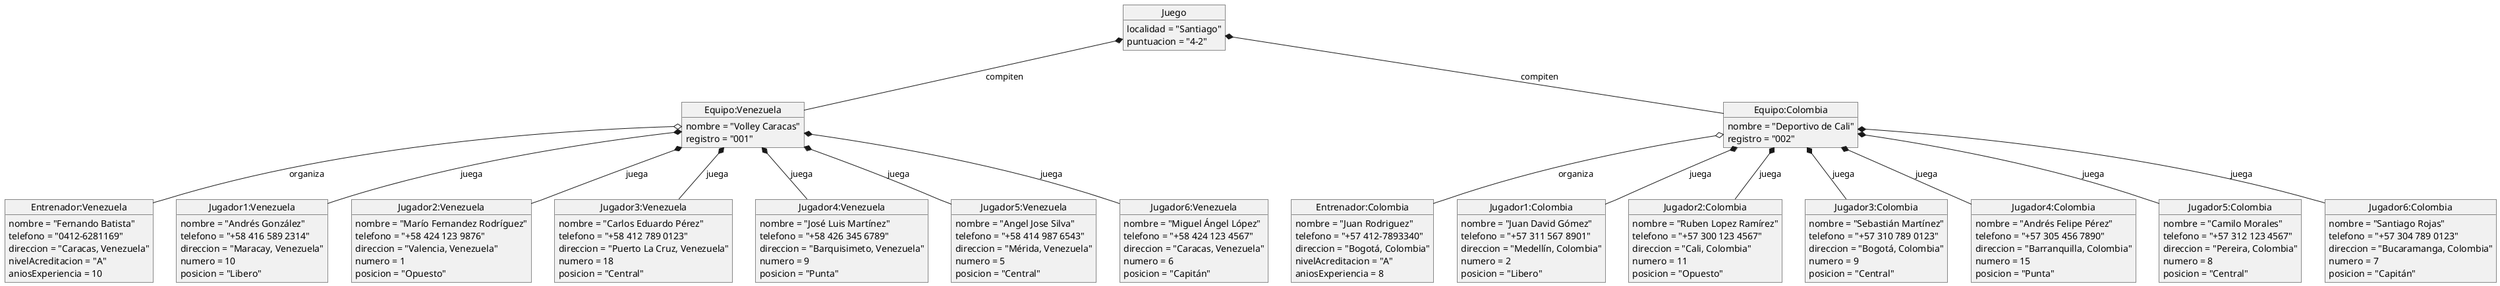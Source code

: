 @startuml reto4Josueguedez

object Juego {
    localidad = "Santiago"
    puntuacion = "4-2"
}

object "Equipo:Venezuela" as Venezuela {
    nombre = "Volley Caracas"
    registro = "001"
}

object "Equipo:Colombia" as Colombia {
    nombre = "Deportivo de Cali"
    registro = "002"
}

object "Entrenador:Venezuela" as EntrenadorV {
    nombre = "Fernando Batista"
    telefono = "0412-6281169"
    direccion = "Caracas, Venezuela"
    nivelAcreditacion = "A"
    aniosExperiencia = 10
}

object "Entrenador:Colombia" as EntrenadorC {
    nombre = "Juan Rodriguez"
    telefono = "+57 412-7893340"
    direccion = "Bogotá, Colombia"
    nivelAcreditacion = "A"
    aniosExperiencia = 8
}


object "Jugador1:Venezuela" as Jugador1 {
    nombre = "Andrés González"
    telefono = "+58 416 589 2314"
    direccion = "Maracay, Venezuela"
    numero = 10
    posicion = "Libero"

}

object "Jugador2:Venezuela" as Jugador2 {
    nombre = "Marío Fernandez Rodríguez"
    telefono = "+58 424 123 9876"
    direccion = "Valencia, Venezuela"
    numero = 1
    posicion = "Opuesto"

}

object "Jugador3:Venezuela" as Jugador3 {
    nombre = "Carlos Eduardo Pérez"
    telefono = "+58 412 789 0123"
    direccion = "Puerto La Cruz, Venezuela"
    numero = 18
    posicion = "Central"

}

object "Jugador4:Venezuela" as Jugador4 {
    nombre = "José Luis Martínez"
    telefono = "+58 426 345 6789"
    direccion = "Barquisimeto, Venezuela"
    numero = 9
    posicion = "Punta"

}

object "Jugador5:Venezuela" as Jugador5 {
    nombre = "Angel Jose Silva"
    telefono = "+58 414 987 6543"
    direccion = "Mérida, Venezuela"
    numero = 5
    posicion = "Central"

}

object "Jugador6:Venezuela" as Jugador6 {
    nombre = "Miguel Ángel López"
    telefono = "+58 424 123 4567"
    direccion = "Caracas, Venezuela"
    numero = 6
    posicion = "Capitán"

}


object "Jugador1:Colombia" as Jugador7 {
    nombre = "Juan David Gómez"
    telefono = "+57 311 567 8901"
    direccion = "Medellín, Colombia"
    numero = 2
    posicion = "Libero"
}

object "Jugador2:Colombia" as Jugador8 {
    nombre = "Ruben Lopez Ramírez"
    telefono = "+57 300 123 4567"
    direccion = "Cali, Colombia"
    numero = 11
    posicion = "Opuesto"
}

object "Jugador3:Colombia" as Jugador9 {
    nombre = "Sebastián Martínez"
    telefono = "+57 310 789 0123"
    direccion = "Bogotá, Colombia"
    numero = 9
    posicion = "Central"
}

object "Jugador4:Colombia" as Jugador10 {
    nombre = "Andrés Felipe Pérez"
    telefono = "+57 305 456 7890"
    direccion = "Barranquilla, Colombia"
    numero = 15
    posicion = "Punta"
}

object "Jugador5:Colombia" as Jugador11 {
    nombre = "Camilo Morales"
    telefono = "+57 312 123 4567"
    direccion = "Pereira, Colombia"
    numero = 8
    posicion = "Central"
}

object "Jugador6:Colombia" as Jugador12 {
    nombre = "Santiago Rojas"
    telefono = "+57 304 789 0123"
    direccion = "Bucaramanga, Colombia"
    numero = 7
    posicion = "Capitán"
}

Juego *-- Venezuela : compiten
Juego *-- Colombia : compiten

Venezuela *-- Jugador1 : juega
Venezuela *-- Jugador2 : juega
Venezuela *-- Jugador3 : juega
Venezuela *-- Jugador4 : juega
Venezuela *-- Jugador5 : juega
Venezuela *-- Jugador6 : juega

Colombia *-- Jugador7 : juega
Colombia *-- Jugador8 : juega
Colombia *-- Jugador9 : juega
Colombia *-- Jugador10 : juega
Colombia *-- Jugador11 : juega
Colombia *-- Jugador12 : juega

Venezuela o-- EntrenadorV : organiza
Colombia o-- EntrenadorC : organiza

@enduml
